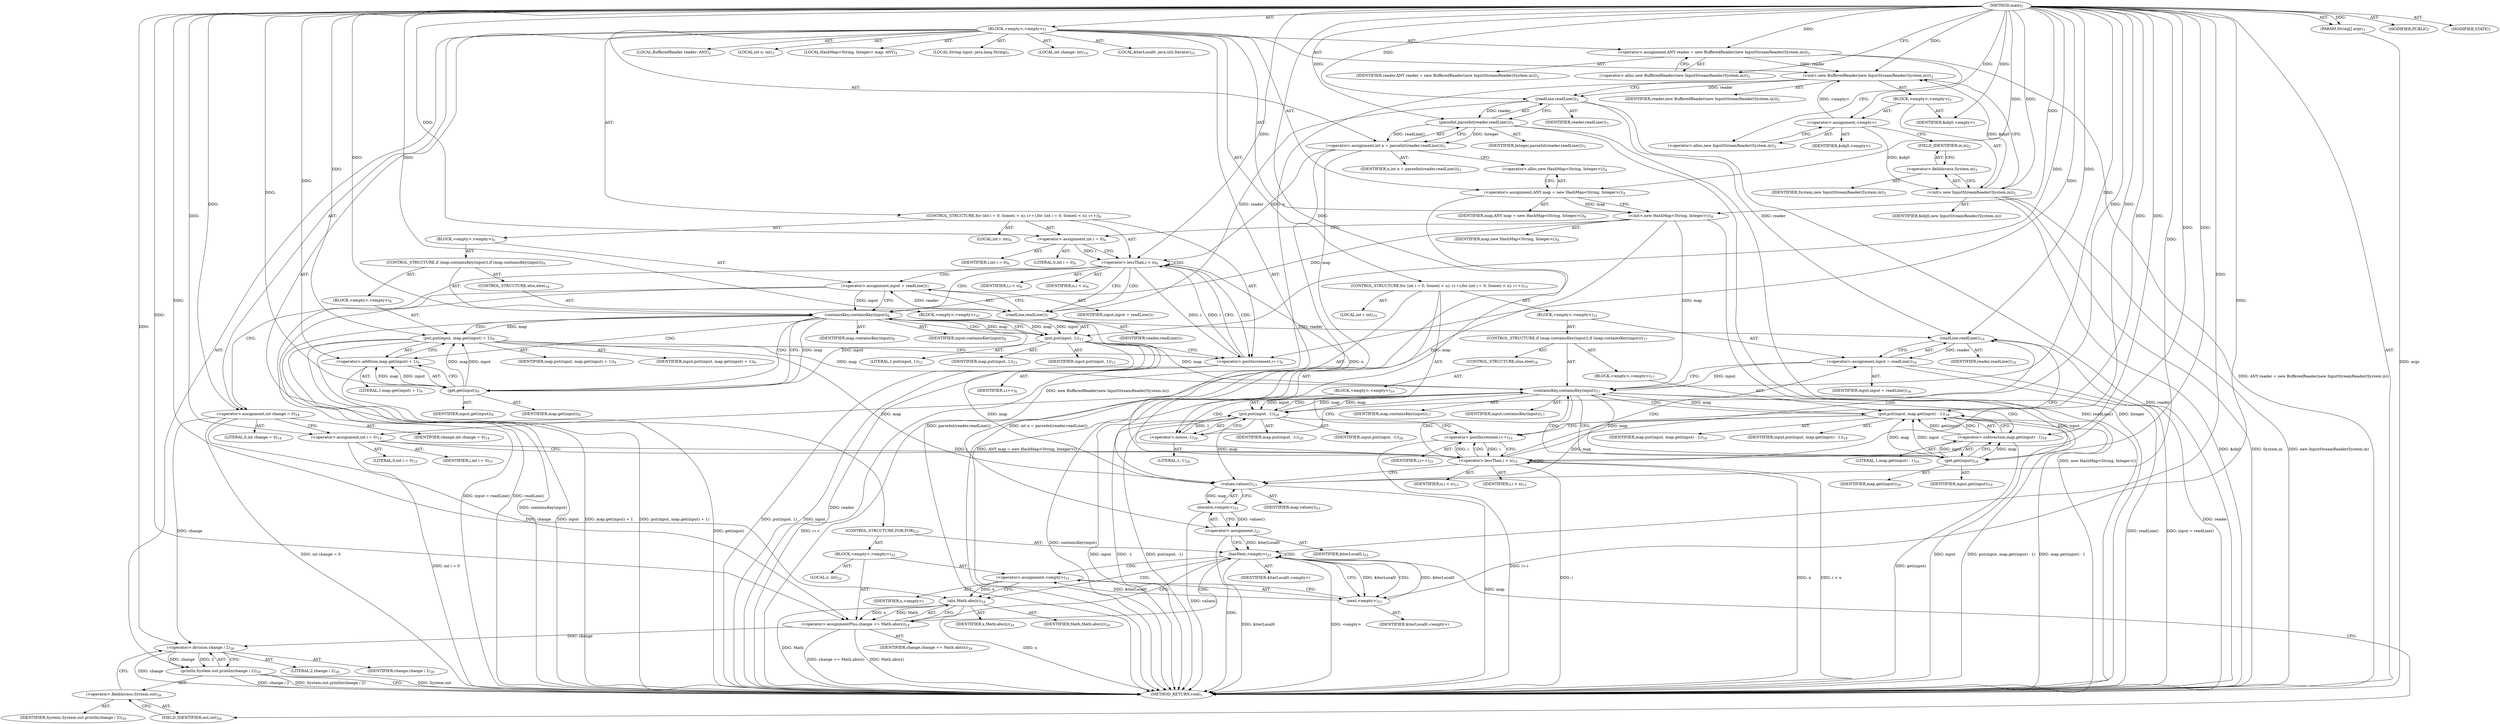digraph "main" {  
"21" [label = <(METHOD,main)<SUB>1</SUB>> ]
"22" [label = <(PARAM,String[] args)<SUB>1</SUB>> ]
"23" [label = <(BLOCK,&lt;empty&gt;,&lt;empty&gt;)<SUB>1</SUB>> ]
"4" [label = <(LOCAL,BufferedReader reader: ANY)<SUB>2</SUB>> ]
"24" [label = <(&lt;operator&gt;.assignment,ANY reader = new BufferedReader(new InputStreamReader(System.in)))<SUB>2</SUB>> ]
"25" [label = <(IDENTIFIER,reader,ANY reader = new BufferedReader(new InputStreamReader(System.in)))<SUB>2</SUB>> ]
"26" [label = <(&lt;operator&gt;.alloc,new BufferedReader(new InputStreamReader(System.in)))<SUB>2</SUB>> ]
"27" [label = <(&lt;init&gt;,new BufferedReader(new InputStreamReader(System.in)))<SUB>2</SUB>> ]
"3" [label = <(IDENTIFIER,reader,new BufferedReader(new InputStreamReader(System.in)))<SUB>2</SUB>> ]
"28" [label = <(BLOCK,&lt;empty&gt;,&lt;empty&gt;)<SUB>2</SUB>> ]
"29" [label = <(&lt;operator&gt;.assignment,&lt;empty&gt;)> ]
"30" [label = <(IDENTIFIER,$obj0,&lt;empty&gt;)> ]
"31" [label = <(&lt;operator&gt;.alloc,new InputStreamReader(System.in))<SUB>2</SUB>> ]
"32" [label = <(&lt;init&gt;,new InputStreamReader(System.in))<SUB>2</SUB>> ]
"33" [label = <(IDENTIFIER,$obj0,new InputStreamReader(System.in))> ]
"34" [label = <(&lt;operator&gt;.fieldAccess,System.in)<SUB>2</SUB>> ]
"35" [label = <(IDENTIFIER,System,new InputStreamReader(System.in))<SUB>2</SUB>> ]
"36" [label = <(FIELD_IDENTIFIER,in,in)<SUB>2</SUB>> ]
"37" [label = <(IDENTIFIER,$obj0,&lt;empty&gt;)> ]
"38" [label = <(LOCAL,int n: int)<SUB>3</SUB>> ]
"39" [label = <(&lt;operator&gt;.assignment,int n = parseInt(reader.readLine()))<SUB>3</SUB>> ]
"40" [label = <(IDENTIFIER,n,int n = parseInt(reader.readLine()))<SUB>3</SUB>> ]
"41" [label = <(parseInt,parseInt(reader.readLine()))<SUB>3</SUB>> ]
"42" [label = <(IDENTIFIER,Integer,parseInt(reader.readLine()))<SUB>3</SUB>> ]
"43" [label = <(readLine,readLine())<SUB>3</SUB>> ]
"44" [label = <(IDENTIFIER,reader,readLine())<SUB>3</SUB>> ]
"6" [label = <(LOCAL,HashMap&lt;String, Integer&gt; map: ANY)<SUB>4</SUB>> ]
"45" [label = <(&lt;operator&gt;.assignment,ANY map = new HashMap&lt;String, Integer&gt;())<SUB>4</SUB>> ]
"46" [label = <(IDENTIFIER,map,ANY map = new HashMap&lt;String, Integer&gt;())<SUB>4</SUB>> ]
"47" [label = <(&lt;operator&gt;.alloc,new HashMap&lt;String, Integer&gt;())<SUB>4</SUB>> ]
"48" [label = <(&lt;init&gt;,new HashMap&lt;String, Integer&gt;())<SUB>4</SUB>> ]
"5" [label = <(IDENTIFIER,map,new HashMap&lt;String, Integer&gt;())<SUB>4</SUB>> ]
"49" [label = <(LOCAL,String input: java.lang.String)<SUB>5</SUB>> ]
"50" [label = <(CONTROL_STRUCTURE,for (int i = 0; Some(i &lt; n); i++),for (int i = 0; Some(i &lt; n); i++))<SUB>6</SUB>> ]
"51" [label = <(LOCAL,int i: int)<SUB>6</SUB>> ]
"52" [label = <(&lt;operator&gt;.assignment,int i = 0)<SUB>6</SUB>> ]
"53" [label = <(IDENTIFIER,i,int i = 0)<SUB>6</SUB>> ]
"54" [label = <(LITERAL,0,int i = 0)<SUB>6</SUB>> ]
"55" [label = <(&lt;operator&gt;.lessThan,i &lt; n)<SUB>6</SUB>> ]
"56" [label = <(IDENTIFIER,i,i &lt; n)<SUB>6</SUB>> ]
"57" [label = <(IDENTIFIER,n,i &lt; n)<SUB>6</SUB>> ]
"58" [label = <(&lt;operator&gt;.postIncrement,i++)<SUB>6</SUB>> ]
"59" [label = <(IDENTIFIER,i,i++)<SUB>6</SUB>> ]
"60" [label = <(BLOCK,&lt;empty&gt;,&lt;empty&gt;)<SUB>6</SUB>> ]
"61" [label = <(&lt;operator&gt;.assignment,input = readLine())<SUB>7</SUB>> ]
"62" [label = <(IDENTIFIER,input,input = readLine())<SUB>7</SUB>> ]
"63" [label = <(readLine,readLine())<SUB>7</SUB>> ]
"64" [label = <(IDENTIFIER,reader,readLine())<SUB>7</SUB>> ]
"65" [label = <(CONTROL_STRUCTURE,if (map.containsKey(input)),if (map.containsKey(input)))<SUB>8</SUB>> ]
"66" [label = <(containsKey,containsKey(input))<SUB>8</SUB>> ]
"67" [label = <(IDENTIFIER,map,containsKey(input))<SUB>8</SUB>> ]
"68" [label = <(IDENTIFIER,input,containsKey(input))<SUB>8</SUB>> ]
"69" [label = <(BLOCK,&lt;empty&gt;,&lt;empty&gt;)<SUB>8</SUB>> ]
"70" [label = <(put,put(input, map.get(input) + 1))<SUB>9</SUB>> ]
"71" [label = <(IDENTIFIER,map,put(input, map.get(input) + 1))<SUB>9</SUB>> ]
"72" [label = <(IDENTIFIER,input,put(input, map.get(input) + 1))<SUB>9</SUB>> ]
"73" [label = <(&lt;operator&gt;.addition,map.get(input) + 1)<SUB>9</SUB>> ]
"74" [label = <(get,get(input))<SUB>9</SUB>> ]
"75" [label = <(IDENTIFIER,map,get(input))<SUB>9</SUB>> ]
"76" [label = <(IDENTIFIER,input,get(input))<SUB>9</SUB>> ]
"77" [label = <(LITERAL,1,map.get(input) + 1)<SUB>9</SUB>> ]
"78" [label = <(CONTROL_STRUCTURE,else,else)<SUB>10</SUB>> ]
"79" [label = <(BLOCK,&lt;empty&gt;,&lt;empty&gt;)<SUB>10</SUB>> ]
"80" [label = <(put,put(input, 1))<SUB>11</SUB>> ]
"81" [label = <(IDENTIFIER,map,put(input, 1))<SUB>11</SUB>> ]
"82" [label = <(IDENTIFIER,input,put(input, 1))<SUB>11</SUB>> ]
"83" [label = <(LITERAL,1,put(input, 1))<SUB>11</SUB>> ]
"84" [label = <(LOCAL,int change: int)<SUB>14</SUB>> ]
"85" [label = <(&lt;operator&gt;.assignment,int change = 0)<SUB>14</SUB>> ]
"86" [label = <(IDENTIFIER,change,int change = 0)<SUB>14</SUB>> ]
"87" [label = <(LITERAL,0,int change = 0)<SUB>14</SUB>> ]
"88" [label = <(CONTROL_STRUCTURE,for (int i = 0; Some(i &lt; n); i++),for (int i = 0; Some(i &lt; n); i++))<SUB>15</SUB>> ]
"89" [label = <(LOCAL,int i: int)<SUB>15</SUB>> ]
"90" [label = <(&lt;operator&gt;.assignment,int i = 0)<SUB>15</SUB>> ]
"91" [label = <(IDENTIFIER,i,int i = 0)<SUB>15</SUB>> ]
"92" [label = <(LITERAL,0,int i = 0)<SUB>15</SUB>> ]
"93" [label = <(&lt;operator&gt;.lessThan,i &lt; n)<SUB>15</SUB>> ]
"94" [label = <(IDENTIFIER,i,i &lt; n)<SUB>15</SUB>> ]
"95" [label = <(IDENTIFIER,n,i &lt; n)<SUB>15</SUB>> ]
"96" [label = <(&lt;operator&gt;.postIncrement,i++)<SUB>15</SUB>> ]
"97" [label = <(IDENTIFIER,i,i++)<SUB>15</SUB>> ]
"98" [label = <(BLOCK,&lt;empty&gt;,&lt;empty&gt;)<SUB>15</SUB>> ]
"99" [label = <(&lt;operator&gt;.assignment,input = readLine())<SUB>16</SUB>> ]
"100" [label = <(IDENTIFIER,input,input = readLine())<SUB>16</SUB>> ]
"101" [label = <(readLine,readLine())<SUB>16</SUB>> ]
"102" [label = <(IDENTIFIER,reader,readLine())<SUB>16</SUB>> ]
"103" [label = <(CONTROL_STRUCTURE,if (map.containsKey(input)),if (map.containsKey(input)))<SUB>17</SUB>> ]
"104" [label = <(containsKey,containsKey(input))<SUB>17</SUB>> ]
"105" [label = <(IDENTIFIER,map,containsKey(input))<SUB>17</SUB>> ]
"106" [label = <(IDENTIFIER,input,containsKey(input))<SUB>17</SUB>> ]
"107" [label = <(BLOCK,&lt;empty&gt;,&lt;empty&gt;)<SUB>17</SUB>> ]
"108" [label = <(put,put(input, map.get(input) - 1))<SUB>18</SUB>> ]
"109" [label = <(IDENTIFIER,map,put(input, map.get(input) - 1))<SUB>18</SUB>> ]
"110" [label = <(IDENTIFIER,input,put(input, map.get(input) - 1))<SUB>18</SUB>> ]
"111" [label = <(&lt;operator&gt;.subtraction,map.get(input) - 1)<SUB>18</SUB>> ]
"112" [label = <(get,get(input))<SUB>18</SUB>> ]
"113" [label = <(IDENTIFIER,map,get(input))<SUB>18</SUB>> ]
"114" [label = <(IDENTIFIER,input,get(input))<SUB>18</SUB>> ]
"115" [label = <(LITERAL,1,map.get(input) - 1)<SUB>18</SUB>> ]
"116" [label = <(CONTROL_STRUCTURE,else,else)<SUB>19</SUB>> ]
"117" [label = <(BLOCK,&lt;empty&gt;,&lt;empty&gt;)<SUB>19</SUB>> ]
"118" [label = <(put,put(input, -1))<SUB>20</SUB>> ]
"119" [label = <(IDENTIFIER,map,put(input, -1))<SUB>20</SUB>> ]
"120" [label = <(IDENTIFIER,input,put(input, -1))<SUB>20</SUB>> ]
"121" [label = <(&lt;operator&gt;.minus,-1)<SUB>20</SUB>> ]
"122" [label = <(LITERAL,1,-1)<SUB>20</SUB>> ]
"123" [label = <(LOCAL,$iterLocal0: java.util.Iterator)<SUB>23</SUB>> ]
"124" [label = <(&lt;operator&gt;.assignment,)<SUB>23</SUB>> ]
"125" [label = <(IDENTIFIER,$iterLocal0,)<SUB>23</SUB>> ]
"126" [label = <(iterator,&lt;empty&gt;)<SUB>23</SUB>> ]
"127" [label = <(values,values())<SUB>23</SUB>> ]
"128" [label = <(IDENTIFIER,map,values())<SUB>23</SUB>> ]
"129" [label = <(CONTROL_STRUCTURE,FOR,FOR)<SUB>23</SUB>> ]
"130" [label = <(hasNext,&lt;empty&gt;)<SUB>23</SUB>> ]
"131" [label = <(IDENTIFIER,$iterLocal0,&lt;empty&gt;)> ]
"132" [label = <(BLOCK,&lt;empty&gt;,&lt;empty&gt;)<SUB>23</SUB>> ]
"133" [label = <(LOCAL,x: int)<SUB>23</SUB>> ]
"134" [label = <(&lt;operator&gt;.assignment,&lt;empty&gt;)<SUB>23</SUB>> ]
"135" [label = <(IDENTIFIER,x,&lt;empty&gt;)> ]
"136" [label = <(next,&lt;empty&gt;)<SUB>23</SUB>> ]
"137" [label = <(IDENTIFIER,$iterLocal0,&lt;empty&gt;)> ]
"138" [label = <(&lt;operator&gt;.assignmentPlus,change += Math.abs(x))<SUB>24</SUB>> ]
"139" [label = <(IDENTIFIER,change,change += Math.abs(x))<SUB>24</SUB>> ]
"140" [label = <(abs,Math.abs(x))<SUB>24</SUB>> ]
"141" [label = <(IDENTIFIER,Math,Math.abs(x))<SUB>24</SUB>> ]
"142" [label = <(IDENTIFIER,x,Math.abs(x))<SUB>24</SUB>> ]
"143" [label = <(println,System.out.println(change / 2))<SUB>26</SUB>> ]
"144" [label = <(&lt;operator&gt;.fieldAccess,System.out)<SUB>26</SUB>> ]
"145" [label = <(IDENTIFIER,System,System.out.println(change / 2))<SUB>26</SUB>> ]
"146" [label = <(FIELD_IDENTIFIER,out,out)<SUB>26</SUB>> ]
"147" [label = <(&lt;operator&gt;.division,change / 2)<SUB>26</SUB>> ]
"148" [label = <(IDENTIFIER,change,change / 2)<SUB>26</SUB>> ]
"149" [label = <(LITERAL,2,change / 2)<SUB>26</SUB>> ]
"150" [label = <(MODIFIER,PUBLIC)> ]
"151" [label = <(MODIFIER,STATIC)> ]
"152" [label = <(METHOD_RETURN,void)<SUB>1</SUB>> ]
  "21" -> "22"  [ label = "AST: "] 
  "21" -> "23"  [ label = "AST: "] 
  "21" -> "150"  [ label = "AST: "] 
  "21" -> "151"  [ label = "AST: "] 
  "21" -> "152"  [ label = "AST: "] 
  "23" -> "4"  [ label = "AST: "] 
  "23" -> "24"  [ label = "AST: "] 
  "23" -> "27"  [ label = "AST: "] 
  "23" -> "38"  [ label = "AST: "] 
  "23" -> "39"  [ label = "AST: "] 
  "23" -> "6"  [ label = "AST: "] 
  "23" -> "45"  [ label = "AST: "] 
  "23" -> "48"  [ label = "AST: "] 
  "23" -> "49"  [ label = "AST: "] 
  "23" -> "50"  [ label = "AST: "] 
  "23" -> "84"  [ label = "AST: "] 
  "23" -> "85"  [ label = "AST: "] 
  "23" -> "88"  [ label = "AST: "] 
  "23" -> "123"  [ label = "AST: "] 
  "23" -> "124"  [ label = "AST: "] 
  "23" -> "129"  [ label = "AST: "] 
  "23" -> "143"  [ label = "AST: "] 
  "24" -> "25"  [ label = "AST: "] 
  "24" -> "26"  [ label = "AST: "] 
  "27" -> "3"  [ label = "AST: "] 
  "27" -> "28"  [ label = "AST: "] 
  "28" -> "29"  [ label = "AST: "] 
  "28" -> "32"  [ label = "AST: "] 
  "28" -> "37"  [ label = "AST: "] 
  "29" -> "30"  [ label = "AST: "] 
  "29" -> "31"  [ label = "AST: "] 
  "32" -> "33"  [ label = "AST: "] 
  "32" -> "34"  [ label = "AST: "] 
  "34" -> "35"  [ label = "AST: "] 
  "34" -> "36"  [ label = "AST: "] 
  "39" -> "40"  [ label = "AST: "] 
  "39" -> "41"  [ label = "AST: "] 
  "41" -> "42"  [ label = "AST: "] 
  "41" -> "43"  [ label = "AST: "] 
  "43" -> "44"  [ label = "AST: "] 
  "45" -> "46"  [ label = "AST: "] 
  "45" -> "47"  [ label = "AST: "] 
  "48" -> "5"  [ label = "AST: "] 
  "50" -> "51"  [ label = "AST: "] 
  "50" -> "52"  [ label = "AST: "] 
  "50" -> "55"  [ label = "AST: "] 
  "50" -> "58"  [ label = "AST: "] 
  "50" -> "60"  [ label = "AST: "] 
  "52" -> "53"  [ label = "AST: "] 
  "52" -> "54"  [ label = "AST: "] 
  "55" -> "56"  [ label = "AST: "] 
  "55" -> "57"  [ label = "AST: "] 
  "58" -> "59"  [ label = "AST: "] 
  "60" -> "61"  [ label = "AST: "] 
  "60" -> "65"  [ label = "AST: "] 
  "61" -> "62"  [ label = "AST: "] 
  "61" -> "63"  [ label = "AST: "] 
  "63" -> "64"  [ label = "AST: "] 
  "65" -> "66"  [ label = "AST: "] 
  "65" -> "69"  [ label = "AST: "] 
  "65" -> "78"  [ label = "AST: "] 
  "66" -> "67"  [ label = "AST: "] 
  "66" -> "68"  [ label = "AST: "] 
  "69" -> "70"  [ label = "AST: "] 
  "70" -> "71"  [ label = "AST: "] 
  "70" -> "72"  [ label = "AST: "] 
  "70" -> "73"  [ label = "AST: "] 
  "73" -> "74"  [ label = "AST: "] 
  "73" -> "77"  [ label = "AST: "] 
  "74" -> "75"  [ label = "AST: "] 
  "74" -> "76"  [ label = "AST: "] 
  "78" -> "79"  [ label = "AST: "] 
  "79" -> "80"  [ label = "AST: "] 
  "80" -> "81"  [ label = "AST: "] 
  "80" -> "82"  [ label = "AST: "] 
  "80" -> "83"  [ label = "AST: "] 
  "85" -> "86"  [ label = "AST: "] 
  "85" -> "87"  [ label = "AST: "] 
  "88" -> "89"  [ label = "AST: "] 
  "88" -> "90"  [ label = "AST: "] 
  "88" -> "93"  [ label = "AST: "] 
  "88" -> "96"  [ label = "AST: "] 
  "88" -> "98"  [ label = "AST: "] 
  "90" -> "91"  [ label = "AST: "] 
  "90" -> "92"  [ label = "AST: "] 
  "93" -> "94"  [ label = "AST: "] 
  "93" -> "95"  [ label = "AST: "] 
  "96" -> "97"  [ label = "AST: "] 
  "98" -> "99"  [ label = "AST: "] 
  "98" -> "103"  [ label = "AST: "] 
  "99" -> "100"  [ label = "AST: "] 
  "99" -> "101"  [ label = "AST: "] 
  "101" -> "102"  [ label = "AST: "] 
  "103" -> "104"  [ label = "AST: "] 
  "103" -> "107"  [ label = "AST: "] 
  "103" -> "116"  [ label = "AST: "] 
  "104" -> "105"  [ label = "AST: "] 
  "104" -> "106"  [ label = "AST: "] 
  "107" -> "108"  [ label = "AST: "] 
  "108" -> "109"  [ label = "AST: "] 
  "108" -> "110"  [ label = "AST: "] 
  "108" -> "111"  [ label = "AST: "] 
  "111" -> "112"  [ label = "AST: "] 
  "111" -> "115"  [ label = "AST: "] 
  "112" -> "113"  [ label = "AST: "] 
  "112" -> "114"  [ label = "AST: "] 
  "116" -> "117"  [ label = "AST: "] 
  "117" -> "118"  [ label = "AST: "] 
  "118" -> "119"  [ label = "AST: "] 
  "118" -> "120"  [ label = "AST: "] 
  "118" -> "121"  [ label = "AST: "] 
  "121" -> "122"  [ label = "AST: "] 
  "124" -> "125"  [ label = "AST: "] 
  "124" -> "126"  [ label = "AST: "] 
  "126" -> "127"  [ label = "AST: "] 
  "127" -> "128"  [ label = "AST: "] 
  "129" -> "130"  [ label = "AST: "] 
  "129" -> "132"  [ label = "AST: "] 
  "130" -> "131"  [ label = "AST: "] 
  "132" -> "133"  [ label = "AST: "] 
  "132" -> "134"  [ label = "AST: "] 
  "132" -> "138"  [ label = "AST: "] 
  "134" -> "135"  [ label = "AST: "] 
  "134" -> "136"  [ label = "AST: "] 
  "136" -> "137"  [ label = "AST: "] 
  "138" -> "139"  [ label = "AST: "] 
  "138" -> "140"  [ label = "AST: "] 
  "140" -> "141"  [ label = "AST: "] 
  "140" -> "142"  [ label = "AST: "] 
  "143" -> "144"  [ label = "AST: "] 
  "143" -> "147"  [ label = "AST: "] 
  "144" -> "145"  [ label = "AST: "] 
  "144" -> "146"  [ label = "AST: "] 
  "147" -> "148"  [ label = "AST: "] 
  "147" -> "149"  [ label = "AST: "] 
  "24" -> "31"  [ label = "CFG: "] 
  "27" -> "43"  [ label = "CFG: "] 
  "39" -> "47"  [ label = "CFG: "] 
  "45" -> "48"  [ label = "CFG: "] 
  "48" -> "52"  [ label = "CFG: "] 
  "85" -> "90"  [ label = "CFG: "] 
  "124" -> "130"  [ label = "CFG: "] 
  "143" -> "152"  [ label = "CFG: "] 
  "26" -> "24"  [ label = "CFG: "] 
  "41" -> "39"  [ label = "CFG: "] 
  "47" -> "45"  [ label = "CFG: "] 
  "52" -> "55"  [ label = "CFG: "] 
  "55" -> "63"  [ label = "CFG: "] 
  "55" -> "85"  [ label = "CFG: "] 
  "58" -> "55"  [ label = "CFG: "] 
  "90" -> "93"  [ label = "CFG: "] 
  "93" -> "101"  [ label = "CFG: "] 
  "93" -> "127"  [ label = "CFG: "] 
  "96" -> "93"  [ label = "CFG: "] 
  "126" -> "124"  [ label = "CFG: "] 
  "130" -> "136"  [ label = "CFG: "] 
  "130" -> "146"  [ label = "CFG: "] 
  "144" -> "147"  [ label = "CFG: "] 
  "147" -> "143"  [ label = "CFG: "] 
  "29" -> "36"  [ label = "CFG: "] 
  "32" -> "27"  [ label = "CFG: "] 
  "43" -> "41"  [ label = "CFG: "] 
  "61" -> "66"  [ label = "CFG: "] 
  "99" -> "104"  [ label = "CFG: "] 
  "127" -> "126"  [ label = "CFG: "] 
  "134" -> "140"  [ label = "CFG: "] 
  "138" -> "130"  [ label = "CFG: "] 
  "146" -> "144"  [ label = "CFG: "] 
  "31" -> "29"  [ label = "CFG: "] 
  "34" -> "32"  [ label = "CFG: "] 
  "63" -> "61"  [ label = "CFG: "] 
  "66" -> "74"  [ label = "CFG: "] 
  "66" -> "80"  [ label = "CFG: "] 
  "101" -> "99"  [ label = "CFG: "] 
  "104" -> "112"  [ label = "CFG: "] 
  "104" -> "121"  [ label = "CFG: "] 
  "136" -> "134"  [ label = "CFG: "] 
  "140" -> "138"  [ label = "CFG: "] 
  "36" -> "34"  [ label = "CFG: "] 
  "70" -> "58"  [ label = "CFG: "] 
  "108" -> "96"  [ label = "CFG: "] 
  "73" -> "70"  [ label = "CFG: "] 
  "80" -> "58"  [ label = "CFG: "] 
  "111" -> "108"  [ label = "CFG: "] 
  "118" -> "96"  [ label = "CFG: "] 
  "74" -> "73"  [ label = "CFG: "] 
  "112" -> "111"  [ label = "CFG: "] 
  "121" -> "118"  [ label = "CFG: "] 
  "21" -> "26"  [ label = "CFG: "] 
  "22" -> "152"  [ label = "DDG: args"] 
  "24" -> "152"  [ label = "DDG: ANY reader = new BufferedReader(new InputStreamReader(System.in))"] 
  "32" -> "152"  [ label = "DDG: $obj0"] 
  "32" -> "152"  [ label = "DDG: System.in"] 
  "32" -> "152"  [ label = "DDG: new InputStreamReader(System.in)"] 
  "27" -> "152"  [ label = "DDG: new BufferedReader(new InputStreamReader(System.in))"] 
  "43" -> "152"  [ label = "DDG: reader"] 
  "41" -> "152"  [ label = "DDG: readLine()"] 
  "39" -> "152"  [ label = "DDG: parseInt(reader.readLine())"] 
  "39" -> "152"  [ label = "DDG: int n = parseInt(reader.readLine())"] 
  "45" -> "152"  [ label = "DDG: ANY map = new HashMap&lt;String, Integer&gt;()"] 
  "48" -> "152"  [ label = "DDG: new HashMap&lt;String, Integer&gt;()"] 
  "85" -> "152"  [ label = "DDG: int change = 0"] 
  "90" -> "152"  [ label = "DDG: int i = 0"] 
  "93" -> "152"  [ label = "DDG: i"] 
  "93" -> "152"  [ label = "DDG: n"] 
  "93" -> "152"  [ label = "DDG: i &lt; n"] 
  "127" -> "152"  [ label = "DDG: map"] 
  "126" -> "152"  [ label = "DDG: values()"] 
  "124" -> "152"  [ label = "DDG: "] 
  "130" -> "152"  [ label = "DDG: $iterLocal0"] 
  "130" -> "152"  [ label = "DDG: &lt;empty&gt;"] 
  "143" -> "152"  [ label = "DDG: System.out"] 
  "147" -> "152"  [ label = "DDG: change"] 
  "143" -> "152"  [ label = "DDG: change / 2"] 
  "143" -> "152"  [ label = "DDG: System.out.println(change / 2)"] 
  "140" -> "152"  [ label = "DDG: x"] 
  "138" -> "152"  [ label = "DDG: Math.abs(x)"] 
  "138" -> "152"  [ label = "DDG: change += Math.abs(x)"] 
  "101" -> "152"  [ label = "DDG: reader"] 
  "99" -> "152"  [ label = "DDG: readLine()"] 
  "99" -> "152"  [ label = "DDG: input = readLine()"] 
  "104" -> "152"  [ label = "DDG: containsKey(input)"] 
  "118" -> "152"  [ label = "DDG: input"] 
  "118" -> "152"  [ label = "DDG: -1"] 
  "118" -> "152"  [ label = "DDG: put(input, -1)"] 
  "108" -> "152"  [ label = "DDG: input"] 
  "111" -> "152"  [ label = "DDG: get(input)"] 
  "108" -> "152"  [ label = "DDG: map.get(input) - 1"] 
  "108" -> "152"  [ label = "DDG: put(input, map.get(input) - 1)"] 
  "96" -> "152"  [ label = "DDG: i++"] 
  "63" -> "152"  [ label = "DDG: reader"] 
  "61" -> "152"  [ label = "DDG: readLine()"] 
  "61" -> "152"  [ label = "DDG: input = readLine()"] 
  "66" -> "152"  [ label = "DDG: containsKey(input)"] 
  "80" -> "152"  [ label = "DDG: input"] 
  "80" -> "152"  [ label = "DDG: put(input, 1)"] 
  "70" -> "152"  [ label = "DDG: input"] 
  "73" -> "152"  [ label = "DDG: get(input)"] 
  "70" -> "152"  [ label = "DDG: map.get(input) + 1"] 
  "70" -> "152"  [ label = "DDG: put(input, map.get(input) + 1)"] 
  "58" -> "152"  [ label = "DDG: i++"] 
  "140" -> "152"  [ label = "DDG: Math"] 
  "41" -> "152"  [ label = "DDG: Integer"] 
  "21" -> "22"  [ label = "DDG: "] 
  "21" -> "24"  [ label = "DDG: "] 
  "41" -> "39"  [ label = "DDG: Integer"] 
  "41" -> "39"  [ label = "DDG: readLine()"] 
  "21" -> "45"  [ label = "DDG: "] 
  "21" -> "85"  [ label = "DDG: "] 
  "126" -> "124"  [ label = "DDG: values()"] 
  "24" -> "27"  [ label = "DDG: reader"] 
  "21" -> "27"  [ label = "DDG: "] 
  "29" -> "27"  [ label = "DDG: &lt;empty&gt;"] 
  "32" -> "27"  [ label = "DDG: $obj0"] 
  "45" -> "48"  [ label = "DDG: map"] 
  "21" -> "48"  [ label = "DDG: "] 
  "21" -> "52"  [ label = "DDG: "] 
  "21" -> "90"  [ label = "DDG: "] 
  "147" -> "143"  [ label = "DDG: change"] 
  "147" -> "143"  [ label = "DDG: 2"] 
  "21" -> "29"  [ label = "DDG: "] 
  "21" -> "37"  [ label = "DDG: "] 
  "21" -> "41"  [ label = "DDG: "] 
  "43" -> "41"  [ label = "DDG: reader"] 
  "52" -> "55"  [ label = "DDG: i"] 
  "58" -> "55"  [ label = "DDG: i"] 
  "21" -> "55"  [ label = "DDG: "] 
  "39" -> "55"  [ label = "DDG: n"] 
  "55" -> "58"  [ label = "DDG: i"] 
  "21" -> "58"  [ label = "DDG: "] 
  "63" -> "61"  [ label = "DDG: reader"] 
  "90" -> "93"  [ label = "DDG: i"] 
  "96" -> "93"  [ label = "DDG: i"] 
  "21" -> "93"  [ label = "DDG: "] 
  "55" -> "93"  [ label = "DDG: n"] 
  "93" -> "96"  [ label = "DDG: i"] 
  "21" -> "96"  [ label = "DDG: "] 
  "101" -> "99"  [ label = "DDG: reader"] 
  "127" -> "126"  [ label = "DDG: map"] 
  "124" -> "130"  [ label = "DDG: $iterLocal0"] 
  "136" -> "130"  [ label = "DDG: $iterLocal0"] 
  "21" -> "130"  [ label = "DDG: "] 
  "136" -> "134"  [ label = "DDG: $iterLocal0"] 
  "140" -> "138"  [ label = "DDG: Math"] 
  "140" -> "138"  [ label = "DDG: x"] 
  "85" -> "147"  [ label = "DDG: change"] 
  "138" -> "147"  [ label = "DDG: change"] 
  "21" -> "147"  [ label = "DDG: "] 
  "29" -> "32"  [ label = "DDG: $obj0"] 
  "21" -> "32"  [ label = "DDG: "] 
  "27" -> "43"  [ label = "DDG: reader"] 
  "21" -> "43"  [ label = "DDG: "] 
  "48" -> "127"  [ label = "DDG: map"] 
  "118" -> "127"  [ label = "DDG: map"] 
  "108" -> "127"  [ label = "DDG: map"] 
  "80" -> "127"  [ label = "DDG: map"] 
  "70" -> "127"  [ label = "DDG: map"] 
  "21" -> "127"  [ label = "DDG: "] 
  "85" -> "138"  [ label = "DDG: change"] 
  "21" -> "138"  [ label = "DDG: "] 
  "43" -> "63"  [ label = "DDG: reader"] 
  "21" -> "63"  [ label = "DDG: "] 
  "48" -> "66"  [ label = "DDG: map"] 
  "80" -> "66"  [ label = "DDG: map"] 
  "70" -> "66"  [ label = "DDG: map"] 
  "21" -> "66"  [ label = "DDG: "] 
  "61" -> "66"  [ label = "DDG: input"] 
  "43" -> "101"  [ label = "DDG: reader"] 
  "63" -> "101"  [ label = "DDG: reader"] 
  "21" -> "101"  [ label = "DDG: "] 
  "48" -> "104"  [ label = "DDG: map"] 
  "118" -> "104"  [ label = "DDG: map"] 
  "108" -> "104"  [ label = "DDG: map"] 
  "80" -> "104"  [ label = "DDG: map"] 
  "70" -> "104"  [ label = "DDG: map"] 
  "21" -> "104"  [ label = "DDG: "] 
  "99" -> "104"  [ label = "DDG: input"] 
  "130" -> "136"  [ label = "DDG: $iterLocal0"] 
  "21" -> "136"  [ label = "DDG: "] 
  "21" -> "140"  [ label = "DDG: "] 
  "134" -> "140"  [ label = "DDG: x"] 
  "74" -> "70"  [ label = "DDG: map"] 
  "21" -> "70"  [ label = "DDG: "] 
  "74" -> "70"  [ label = "DDG: input"] 
  "112" -> "108"  [ label = "DDG: map"] 
  "21" -> "108"  [ label = "DDG: "] 
  "112" -> "108"  [ label = "DDG: input"] 
  "111" -> "108"  [ label = "DDG: get(input)"] 
  "111" -> "108"  [ label = "DDG: 1"] 
  "74" -> "73"  [ label = "DDG: map"] 
  "74" -> "73"  [ label = "DDG: input"] 
  "21" -> "73"  [ label = "DDG: "] 
  "66" -> "80"  [ label = "DDG: map"] 
  "21" -> "80"  [ label = "DDG: "] 
  "66" -> "80"  [ label = "DDG: input"] 
  "112" -> "111"  [ label = "DDG: map"] 
  "112" -> "111"  [ label = "DDG: input"] 
  "21" -> "111"  [ label = "DDG: "] 
  "104" -> "118"  [ label = "DDG: map"] 
  "21" -> "118"  [ label = "DDG: "] 
  "104" -> "118"  [ label = "DDG: input"] 
  "121" -> "118"  [ label = "DDG: 1"] 
  "66" -> "74"  [ label = "DDG: map"] 
  "21" -> "74"  [ label = "DDG: "] 
  "66" -> "74"  [ label = "DDG: input"] 
  "104" -> "112"  [ label = "DDG: map"] 
  "21" -> "112"  [ label = "DDG: "] 
  "104" -> "112"  [ label = "DDG: input"] 
  "21" -> "121"  [ label = "DDG: "] 
  "55" -> "66"  [ label = "CDG: "] 
  "55" -> "58"  [ label = "CDG: "] 
  "55" -> "61"  [ label = "CDG: "] 
  "55" -> "63"  [ label = "CDG: "] 
  "55" -> "55"  [ label = "CDG: "] 
  "93" -> "96"  [ label = "CDG: "] 
  "93" -> "99"  [ label = "CDG: "] 
  "93" -> "104"  [ label = "CDG: "] 
  "93" -> "93"  [ label = "CDG: "] 
  "93" -> "101"  [ label = "CDG: "] 
  "130" -> "136"  [ label = "CDG: "] 
  "130" -> "134"  [ label = "CDG: "] 
  "130" -> "138"  [ label = "CDG: "] 
  "130" -> "140"  [ label = "CDG: "] 
  "130" -> "130"  [ label = "CDG: "] 
  "66" -> "73"  [ label = "CDG: "] 
  "66" -> "74"  [ label = "CDG: "] 
  "66" -> "80"  [ label = "CDG: "] 
  "66" -> "70"  [ label = "CDG: "] 
  "104" -> "121"  [ label = "CDG: "] 
  "104" -> "112"  [ label = "CDG: "] 
  "104" -> "118"  [ label = "CDG: "] 
  "104" -> "108"  [ label = "CDG: "] 
  "104" -> "111"  [ label = "CDG: "] 
}

